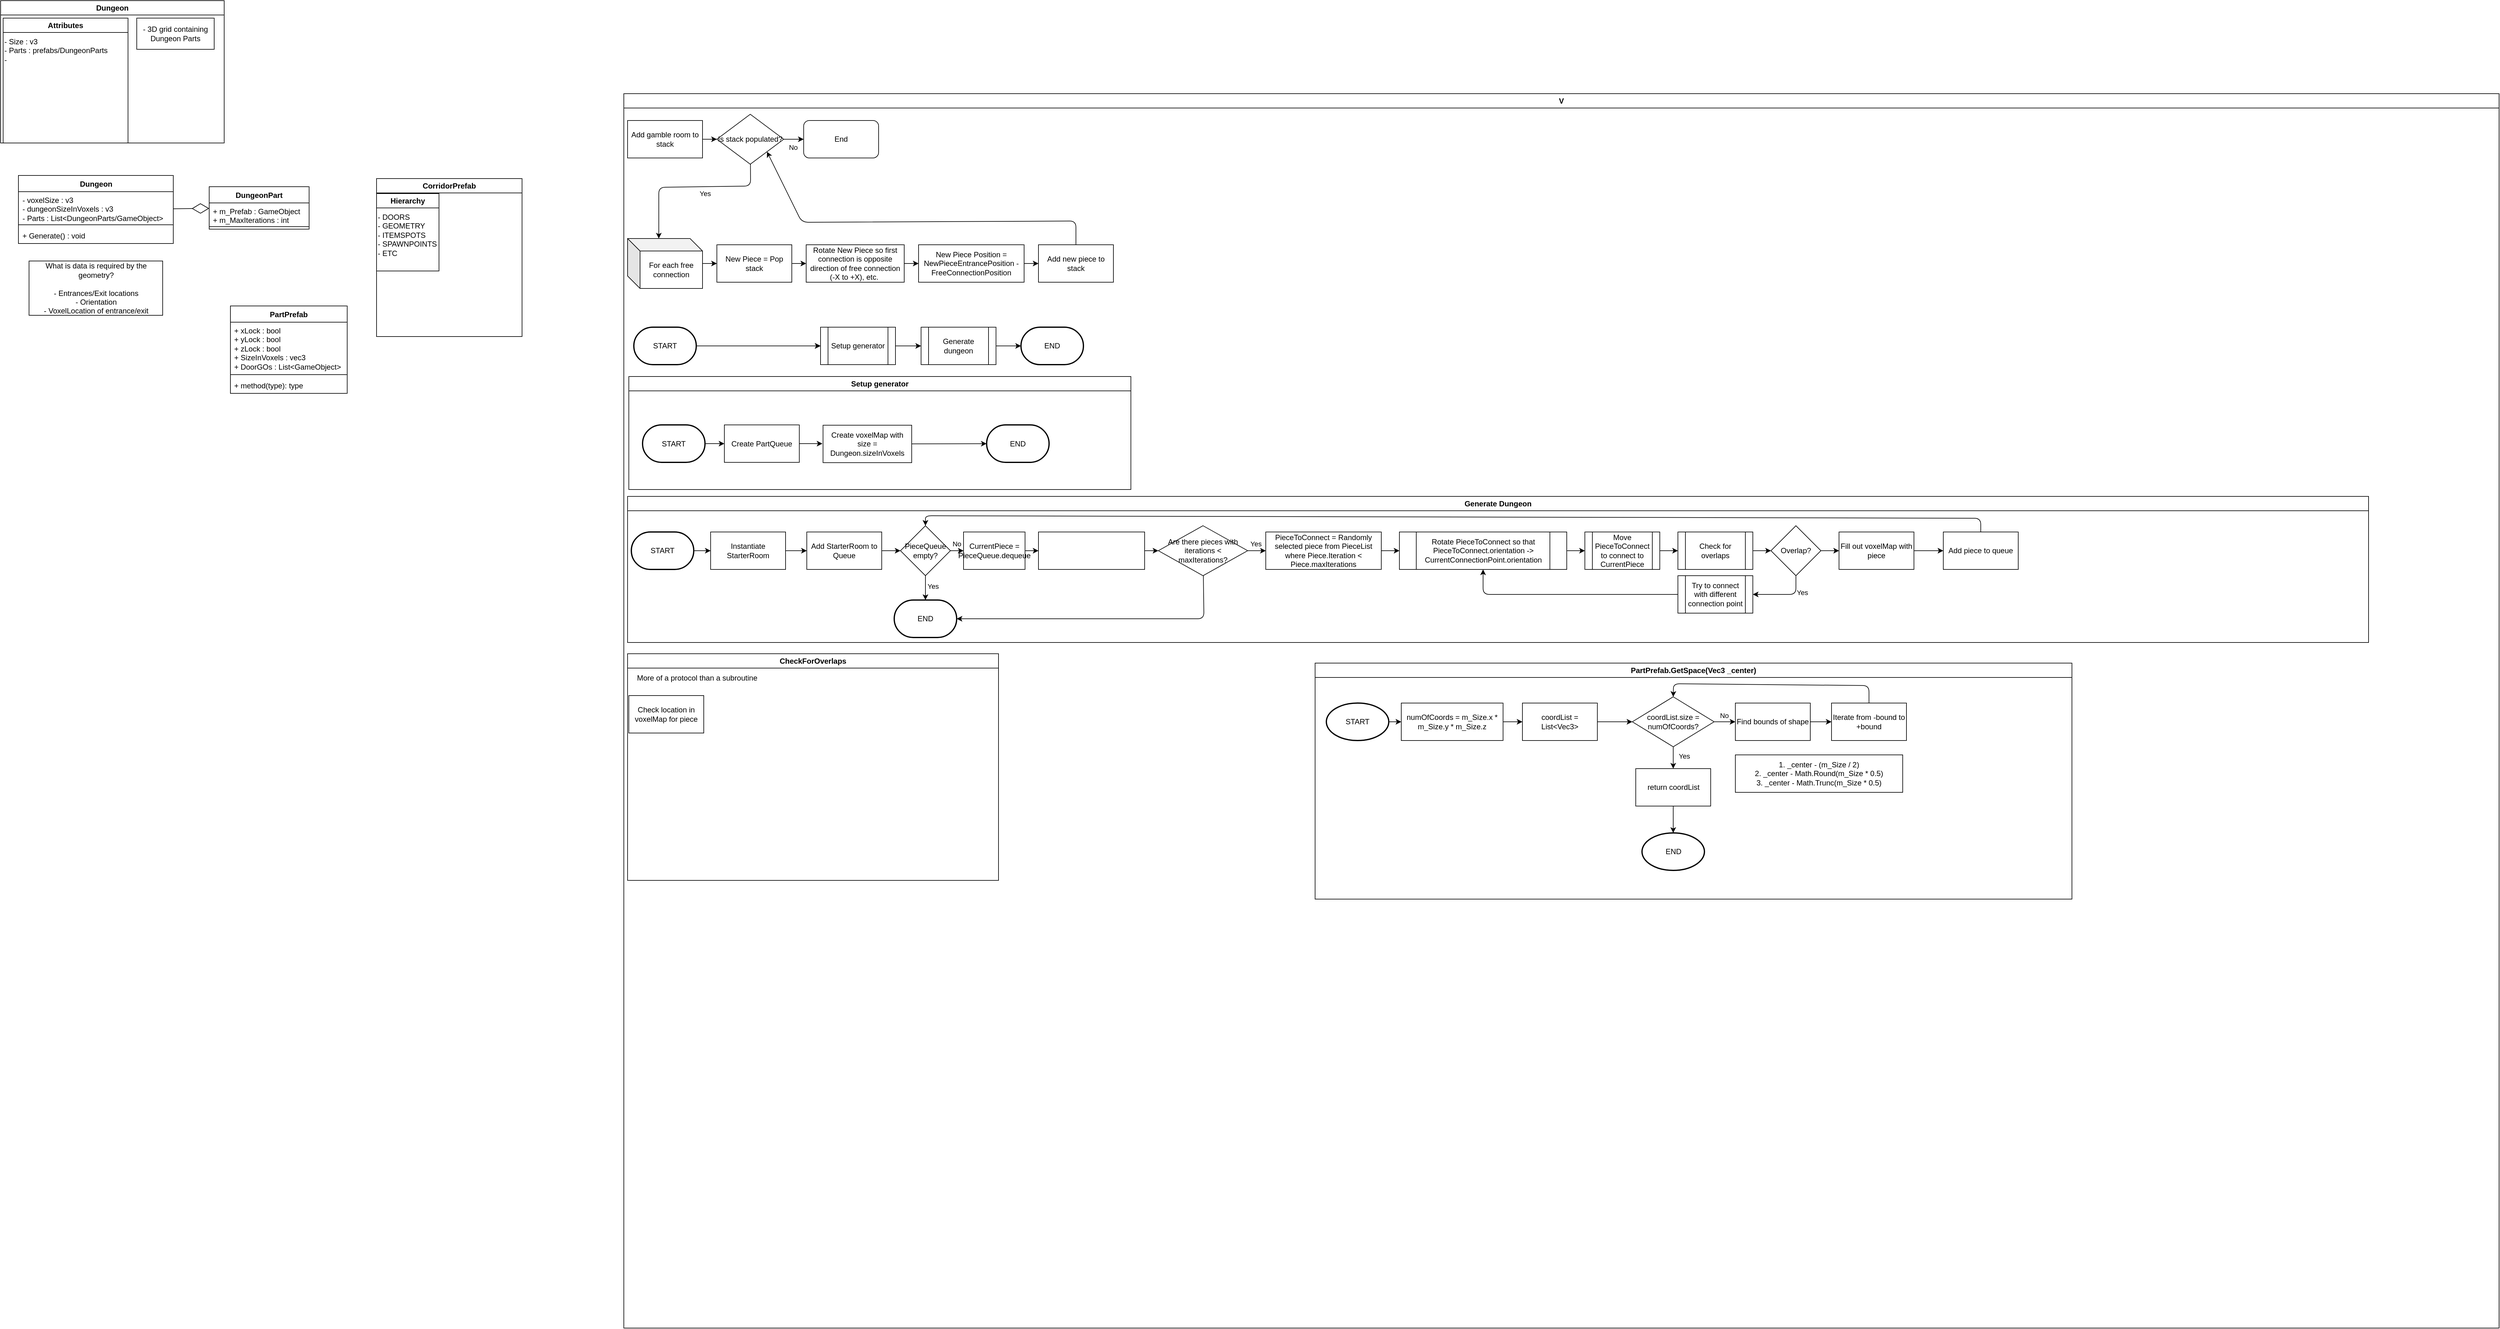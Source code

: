 <mxfile>
    <diagram id="FGTOHPj3YCh0T4GT6jC4" name="Page-1">
        <mxGraphModel dx="1431" dy="938" grid="0" gridSize="10" guides="1" tooltips="1" connect="1" arrows="1" fold="1" page="0" pageScale="1" pageWidth="850" pageHeight="1100" math="0" shadow="0">
            <root>
                <mxCell id="0"/>
                <mxCell id="1" parent="0"/>
                <mxCell id="28" value="Dungeon" style="swimlane;whiteSpace=wrap;html=1;" parent="1" vertex="1">
                    <mxGeometry x="255" y="299" width="358" height="228" as="geometry"/>
                </mxCell>
                <mxCell id="29" value="- 3D grid containing Dungeon Parts" style="text;html=1;align=center;verticalAlign=middle;whiteSpace=wrap;rounded=0;strokeColor=default;" parent="28" vertex="1">
                    <mxGeometry x="218" y="28" width="124" height="50" as="geometry"/>
                </mxCell>
                <mxCell id="30" value="Attributes" style="swimlane;whiteSpace=wrap;html=1;" parent="28" vertex="1">
                    <mxGeometry x="4" y="28" width="200" height="200" as="geometry"/>
                </mxCell>
                <mxCell id="32" value="- Size : v3&lt;div&gt;- Parts : prefabs/DungeonParts&lt;/div&gt;&lt;div&gt;-&amp;nbsp;&lt;/div&gt;" style="text;html=1;align=left;verticalAlign=top;whiteSpace=wrap;rounded=0;" parent="30" vertex="1">
                    <mxGeometry y="24" width="199" height="176" as="geometry"/>
                </mxCell>
                <mxCell id="42" style="edgeStyle=none;html=1;endArrow=diamondThin;endFill=0;endSize=25;" parent="1" source="34" target="38" edge="1">
                    <mxGeometry relative="1" as="geometry"/>
                </mxCell>
                <mxCell id="34" value="Dungeon" style="swimlane;fontStyle=1;align=center;verticalAlign=top;childLayout=stackLayout;horizontal=1;startSize=26;horizontalStack=0;resizeParent=1;resizeParentMax=0;resizeLast=0;collapsible=1;marginBottom=0;whiteSpace=wrap;html=1;" parent="1" vertex="1">
                    <mxGeometry x="283.5" y="579" width="248" height="109" as="geometry"/>
                </mxCell>
                <mxCell id="35" value="&lt;div&gt;&lt;font style=&quot;color: light-dark(rgb(0, 0, 0), rgb(255, 255, 255));&quot;&gt;- voxelSize : v3&lt;/font&gt;&lt;/div&gt;&lt;font style=&quot;color: light-dark(rgb(0, 0, 0), rgb(255, 255, 255));&quot;&gt;- dungeonSizeInVoxels : v3&lt;/font&gt;&lt;div&gt;&lt;font style=&quot;color: light-dark(rgb(0, 0, 0), rgb(255, 255, 255));&quot;&gt;- Parts : List&amp;lt;DungeonParts/GameObject&amp;gt;&lt;/font&gt;&lt;/div&gt;" style="text;strokeColor=none;fillColor=none;align=left;verticalAlign=top;spacingLeft=4;spacingRight=4;overflow=hidden;rotatable=0;points=[[0,0.5],[1,0.5]];portConstraint=eastwest;whiteSpace=wrap;html=1;" parent="34" vertex="1">
                    <mxGeometry y="26" width="248" height="49" as="geometry"/>
                </mxCell>
                <mxCell id="36" value="" style="line;strokeWidth=1;fillColor=none;align=left;verticalAlign=middle;spacingTop=-1;spacingLeft=3;spacingRight=3;rotatable=0;labelPosition=right;points=[];portConstraint=eastwest;strokeColor=inherit;" parent="34" vertex="1">
                    <mxGeometry y="75" width="248" height="8" as="geometry"/>
                </mxCell>
                <mxCell id="37" value="+ Generate() : void" style="text;strokeColor=none;fillColor=none;align=left;verticalAlign=top;spacingLeft=4;spacingRight=4;overflow=hidden;rotatable=0;points=[[0,0.5],[1,0.5]];portConstraint=eastwest;whiteSpace=wrap;html=1;" parent="34" vertex="1">
                    <mxGeometry y="83" width="248" height="26" as="geometry"/>
                </mxCell>
                <mxCell id="38" value="DungeonPart" style="swimlane;fontStyle=1;align=center;verticalAlign=top;childLayout=stackLayout;horizontal=1;startSize=26;horizontalStack=0;resizeParent=1;resizeParentMax=0;resizeLast=0;collapsible=1;marginBottom=0;whiteSpace=wrap;html=1;" parent="1" vertex="1">
                    <mxGeometry x="589" y="597" width="160" height="68" as="geometry"/>
                </mxCell>
                <mxCell id="39" value="&lt;font style=&quot;color: light-dark(rgb(0, 0, 0), rgb(255, 255, 255));&quot;&gt;+ m_Prefab : GameObject&lt;/font&gt;&lt;div&gt;&lt;font style=&quot;color: light-dark(rgb(0, 0, 0), rgb(255, 255, 255));&quot;&gt;+ m_MaxIterations : int&lt;/font&gt;&lt;/div&gt;" style="text;strokeColor=none;fillColor=none;align=left;verticalAlign=top;spacingLeft=4;spacingRight=4;overflow=hidden;rotatable=0;points=[[0,0.5],[1,0.5]];portConstraint=eastwest;whiteSpace=wrap;html=1;" parent="38" vertex="1">
                    <mxGeometry y="26" width="160" height="34" as="geometry"/>
                </mxCell>
                <mxCell id="40" value="" style="line;strokeWidth=1;fillColor=none;align=left;verticalAlign=middle;spacingTop=-1;spacingLeft=3;spacingRight=3;rotatable=0;labelPosition=right;points=[];portConstraint=eastwest;strokeColor=inherit;" parent="38" vertex="1">
                    <mxGeometry y="60" width="160" height="8" as="geometry"/>
                </mxCell>
                <mxCell id="43" value="What is data is required by the geometry?&lt;div&gt;&lt;br&gt;&lt;/div&gt;&lt;div&gt;- Entrances/Exit locations&lt;/div&gt;&lt;div&gt;- Orientation&lt;/div&gt;&lt;div&gt;- VoxelLocation of entrance/exit&lt;/div&gt;" style="rounded=0;whiteSpace=wrap;html=1;" parent="1" vertex="1">
                    <mxGeometry x="300.5" y="716" width="214" height="87" as="geometry"/>
                </mxCell>
                <mxCell id="44" value="CorridorPrefab" style="swimlane;whiteSpace=wrap;html=1;" parent="1" vertex="1">
                    <mxGeometry x="857" y="584" width="233" height="253" as="geometry"/>
                </mxCell>
                <mxCell id="45" value="Hierarchy" style="swimlane;whiteSpace=wrap;html=1;" parent="44" vertex="1">
                    <mxGeometry y="24" width="100" height="124" as="geometry"/>
                </mxCell>
                <mxCell id="46" value="&lt;font style=&quot;color: light-dark(rgb(0, 0, 0), rgb(255, 255, 255));&quot;&gt;- DOORS&lt;/font&gt;&lt;div&gt;&lt;font style=&quot;color: light-dark(rgb(0, 0, 0), rgb(255, 255, 255));&quot;&gt;- GEOMETRY&lt;/font&gt;&lt;/div&gt;&lt;div&gt;&lt;font style=&quot;color: light-dark(rgb(0, 0, 0), rgb(255, 255, 255));&quot;&gt;- ITEMSPOTS&lt;/font&gt;&lt;/div&gt;&lt;div&gt;&lt;font style=&quot;color: light-dark(rgb(0, 0, 0), rgb(255, 255, 255));&quot;&gt;- SPAWNPOINTS&lt;/font&gt;&lt;/div&gt;&lt;div&gt;&lt;font style=&quot;color: light-dark(rgb(0, 0, 0), rgb(255, 255, 255));&quot;&gt;- ETC&lt;/font&gt;&lt;/div&gt;" style="text;html=1;align=left;verticalAlign=top;whiteSpace=wrap;rounded=0;" parent="45" vertex="1">
                    <mxGeometry y="24" width="100" height="100" as="geometry"/>
                </mxCell>
                <mxCell id="47" value="PartPrefab" style="swimlane;fontStyle=1;align=center;verticalAlign=top;childLayout=stackLayout;horizontal=1;startSize=26;horizontalStack=0;resizeParent=1;resizeParentMax=0;resizeLast=0;collapsible=1;marginBottom=0;whiteSpace=wrap;html=1;" parent="1" vertex="1">
                    <mxGeometry x="623" y="788" width="187" height="140" as="geometry"/>
                </mxCell>
                <mxCell id="48" value="&lt;font style=&quot;color: light-dark(rgb(0, 0, 0), rgb(255, 255, 255));&quot;&gt;+ xLock : bool&lt;/font&gt;&lt;div&gt;&lt;font style=&quot;color: light-dark(rgb(0, 0, 0), rgb(255, 255, 255));&quot;&gt;+ yLock : bool&lt;/font&gt;&lt;/div&gt;&lt;div&gt;&lt;font style=&quot;color: light-dark(rgb(0, 0, 0), rgb(255, 255, 255));&quot;&gt;+ zLock : bool&lt;/font&gt;&lt;/div&gt;&lt;div&gt;&lt;font style=&quot;color: light-dark(rgb(0, 0, 0), rgb(255, 255, 255));&quot;&gt;+ SizeInVoxels : vec3&lt;/font&gt;&lt;/div&gt;&lt;div&gt;&lt;font style=&quot;color: light-dark(rgb(0, 0, 0), rgb(255, 255, 255));&quot;&gt;+ DoorGOs : List&amp;lt;GameObject&amp;gt;&lt;br&gt;&lt;/font&gt;&lt;/div&gt;" style="text;strokeColor=none;fillColor=none;align=left;verticalAlign=top;spacingLeft=4;spacingRight=4;overflow=hidden;rotatable=0;points=[[0,0.5],[1,0.5]];portConstraint=eastwest;whiteSpace=wrap;html=1;" parent="47" vertex="1">
                    <mxGeometry y="26" width="187" height="80" as="geometry"/>
                </mxCell>
                <mxCell id="49" value="" style="line;strokeWidth=1;fillColor=none;align=left;verticalAlign=middle;spacingTop=-1;spacingLeft=3;spacingRight=3;rotatable=0;labelPosition=right;points=[];portConstraint=eastwest;strokeColor=inherit;" parent="47" vertex="1">
                    <mxGeometry y="106" width="187" height="8" as="geometry"/>
                </mxCell>
                <mxCell id="50" value="+ method(type): type" style="text;strokeColor=none;fillColor=none;align=left;verticalAlign=top;spacingLeft=4;spacingRight=4;overflow=hidden;rotatable=0;points=[[0,0.5],[1,0.5]];portConstraint=eastwest;whiteSpace=wrap;html=1;" parent="47" vertex="1">
                    <mxGeometry y="114" width="187" height="26" as="geometry"/>
                </mxCell>
                <mxCell id="51" value="V" style="swimlane;whiteSpace=wrap;html=1;" parent="1" vertex="1">
                    <mxGeometry x="1253" y="448" width="3003" height="1977" as="geometry"/>
                </mxCell>
                <mxCell id="66" style="edgeStyle=none;html=1;" parent="51" source="52" edge="1">
                    <mxGeometry relative="1" as="geometry">
                        <mxPoint x="149" y="73" as="targetPoint"/>
                    </mxGeometry>
                </mxCell>
                <mxCell id="52" value="Add gamble room to stack" style="rounded=0;whiteSpace=wrap;html=1;" parent="51" vertex="1">
                    <mxGeometry x="6" y="43" width="120" height="60" as="geometry"/>
                </mxCell>
                <mxCell id="72" style="edgeStyle=none;html=1;" parent="51" source="55" target="70" edge="1">
                    <mxGeometry relative="1" as="geometry"/>
                </mxCell>
                <mxCell id="55" value="For each free connection" style="shape=cube;whiteSpace=wrap;html=1;boundedLbl=1;backgroundOutline=1;darkOpacity=0.05;darkOpacity2=0.1;" parent="51" vertex="1">
                    <mxGeometry x="6" y="232" width="120" height="80" as="geometry"/>
                </mxCell>
                <mxCell id="62" style="edgeStyle=none;html=1;" parent="51" source="59" target="61" edge="1">
                    <mxGeometry relative="1" as="geometry"/>
                </mxCell>
                <mxCell id="59" value="Rotate New Piece so first connection is opposite direction of free connection (-X to +X), etc.&amp;nbsp;" style="rounded=0;whiteSpace=wrap;html=1;" parent="51" vertex="1">
                    <mxGeometry x="292" y="242" width="157" height="60" as="geometry"/>
                </mxCell>
                <mxCell id="64" style="edgeStyle=none;html=1;" parent="51" source="61" target="63" edge="1">
                    <mxGeometry relative="1" as="geometry"/>
                </mxCell>
                <mxCell id="61" value="New Piece Position = NewPieceEntrancePosition - FreeConnectionPosition" style="rounded=0;whiteSpace=wrap;html=1;" parent="51" vertex="1">
                    <mxGeometry x="472" y="242" width="169" height="60" as="geometry"/>
                </mxCell>
                <mxCell id="73" style="edgeStyle=none;html=1;entryX=1;entryY=1;entryDx=0;entryDy=0;" parent="51" source="63" target="68" edge="1">
                    <mxGeometry relative="1" as="geometry">
                        <Array as="points">
                            <mxPoint x="724" y="204"/>
                            <mxPoint x="285" y="206"/>
                        </Array>
                    </mxGeometry>
                </mxCell>
                <mxCell id="63" value="Add new piece to stack" style="rounded=0;whiteSpace=wrap;html=1;" parent="51" vertex="1">
                    <mxGeometry x="664" y="242" width="120" height="60" as="geometry"/>
                </mxCell>
                <mxCell id="75" value="No" style="edgeStyle=none;html=1;" parent="51" source="68" target="74" edge="1">
                    <mxGeometry x="-0.062" y="-13" relative="1" as="geometry">
                        <mxPoint as="offset"/>
                    </mxGeometry>
                </mxCell>
                <mxCell id="68" value="Is stack populated?" style="rhombus;whiteSpace=wrap;html=1;" parent="51" vertex="1">
                    <mxGeometry x="149" y="33" width="107" height="80" as="geometry"/>
                </mxCell>
                <mxCell id="69" value="Yes" style="edgeStyle=none;html=1;entryX=0;entryY=0;entryDx=50;entryDy=0;entryPerimeter=0;" parent="51" source="68" target="55" edge="1">
                    <mxGeometry x="-0.18" y="11" relative="1" as="geometry">
                        <Array as="points">
                            <mxPoint x="203" y="148"/>
                            <mxPoint x="56" y="150"/>
                        </Array>
                        <mxPoint as="offset"/>
                    </mxGeometry>
                </mxCell>
                <mxCell id="71" style="edgeStyle=none;html=1;entryX=0;entryY=0.5;entryDx=0;entryDy=0;" parent="51" source="70" target="59" edge="1">
                    <mxGeometry relative="1" as="geometry">
                        <mxPoint x="293" y="272" as="targetPoint"/>
                    </mxGeometry>
                </mxCell>
                <mxCell id="70" value="New Piece = Pop stack" style="rounded=0;whiteSpace=wrap;html=1;" parent="51" vertex="1">
                    <mxGeometry x="149" y="242" width="120" height="60" as="geometry"/>
                </mxCell>
                <mxCell id="74" value="End" style="rounded=1;whiteSpace=wrap;html=1;" parent="51" vertex="1">
                    <mxGeometry x="288" y="43" width="120" height="60" as="geometry"/>
                </mxCell>
                <mxCell id="94" style="edgeStyle=none;html=1;" parent="51" source="76" target="80" edge="1">
                    <mxGeometry relative="1" as="geometry"/>
                </mxCell>
                <mxCell id="76" value="START" style="strokeWidth=2;html=1;shape=mxgraph.flowchart.terminator;whiteSpace=wrap;" parent="51" vertex="1">
                    <mxGeometry x="16" y="374" width="100" height="60" as="geometry"/>
                </mxCell>
                <mxCell id="81" style="edgeStyle=none;html=1;" parent="51" target="80" edge="1">
                    <mxGeometry relative="1" as="geometry">
                        <mxPoint x="276" y="404" as="sourcePoint"/>
                    </mxGeometry>
                </mxCell>
                <mxCell id="83" style="edgeStyle=none;html=1;" parent="51" source="80" target="82" edge="1">
                    <mxGeometry relative="1" as="geometry"/>
                </mxCell>
                <mxCell id="80" value="Setup generator" style="shape=process;whiteSpace=wrap;html=1;backgroundOutline=1;" parent="51" vertex="1">
                    <mxGeometry x="315" y="374" width="120" height="60" as="geometry"/>
                </mxCell>
                <mxCell id="85" style="edgeStyle=none;html=1;" parent="51" source="82" target="84" edge="1">
                    <mxGeometry relative="1" as="geometry"/>
                </mxCell>
                <mxCell id="82" value="Generate dungeon" style="shape=process;whiteSpace=wrap;html=1;backgroundOutline=1;" parent="51" vertex="1">
                    <mxGeometry x="476" y="374" width="120" height="60" as="geometry"/>
                </mxCell>
                <mxCell id="84" value="END" style="strokeWidth=2;html=1;shape=mxgraph.flowchart.terminator;whiteSpace=wrap;" parent="51" vertex="1">
                    <mxGeometry x="636" y="374" width="100" height="60" as="geometry"/>
                </mxCell>
                <mxCell id="86" value="Setup generator" style="swimlane;whiteSpace=wrap;html=1;" parent="51" vertex="1">
                    <mxGeometry x="8" y="453" width="804" height="181" as="geometry"/>
                </mxCell>
                <mxCell id="89" style="edgeStyle=none;html=1;" parent="86" source="87" target="88" edge="1">
                    <mxGeometry relative="1" as="geometry"/>
                </mxCell>
                <mxCell id="87" value="START" style="strokeWidth=2;html=1;shape=mxgraph.flowchart.terminator;whiteSpace=wrap;" parent="86" vertex="1">
                    <mxGeometry x="22" y="77.5" width="100" height="60" as="geometry"/>
                </mxCell>
                <mxCell id="91" style="edgeStyle=none;html=1;" parent="86" source="88" edge="1">
                    <mxGeometry relative="1" as="geometry">
                        <mxPoint x="310" y="107.5" as="targetPoint"/>
                    </mxGeometry>
                </mxCell>
                <mxCell id="88" value="Create PartQueue" style="rounded=0;whiteSpace=wrap;html=1;" parent="86" vertex="1">
                    <mxGeometry x="153" y="77.5" width="120" height="60" as="geometry"/>
                </mxCell>
                <mxCell id="105" value="END" style="strokeWidth=2;html=1;shape=mxgraph.flowchart.terminator;whiteSpace=wrap;" parent="86" vertex="1">
                    <mxGeometry x="573" y="77.5" width="100" height="60" as="geometry"/>
                </mxCell>
                <mxCell id="175" style="edgeStyle=none;html=1;" parent="86" source="174" target="105" edge="1">
                    <mxGeometry relative="1" as="geometry"/>
                </mxCell>
                <mxCell id="174" value="Create voxelMap with size = Dungeon.sizeInVoxels" style="rounded=0;whiteSpace=wrap;html=1;" parent="86" vertex="1">
                    <mxGeometry x="311" y="78" width="142" height="60" as="geometry"/>
                </mxCell>
                <mxCell id="107" value="Generate Dungeon" style="swimlane;whiteSpace=wrap;html=1;" parent="51" vertex="1">
                    <mxGeometry x="6" y="645" width="2788" height="234" as="geometry"/>
                </mxCell>
                <mxCell id="110" style="edgeStyle=none;html=1;" parent="107" target="109" edge="1">
                    <mxGeometry relative="1" as="geometry">
                        <mxPoint x="99" y="87" as="sourcePoint"/>
                    </mxGeometry>
                </mxCell>
                <mxCell id="108" value="START" style="strokeWidth=2;html=1;shape=mxgraph.flowchart.terminator;whiteSpace=wrap;" parent="107" vertex="1">
                    <mxGeometry x="6" y="57" width="100" height="60" as="geometry"/>
                </mxCell>
                <mxCell id="112" style="edgeStyle=none;html=1;" parent="107" source="109" target="111" edge="1">
                    <mxGeometry relative="1" as="geometry"/>
                </mxCell>
                <mxCell id="109" value="Instantiate StarterRoom" style="rounded=0;whiteSpace=wrap;html=1;" parent="107" vertex="1">
                    <mxGeometry x="133" y="57" width="120" height="60" as="geometry"/>
                </mxCell>
                <mxCell id="114" style="edgeStyle=none;html=1;" parent="107" source="111" target="113" edge="1">
                    <mxGeometry relative="1" as="geometry"/>
                </mxCell>
                <mxCell id="111" value="Add StarterRoom to Queue" style="rounded=0;whiteSpace=wrap;html=1;" parent="107" vertex="1">
                    <mxGeometry x="287" y="57" width="120" height="60" as="geometry"/>
                </mxCell>
                <mxCell id="115" value="No" style="edgeStyle=none;html=1;" parent="107" source="113" target="116" edge="1">
                    <mxGeometry x="-0.048" y="11" relative="1" as="geometry">
                        <mxPoint x="577.938" y="87" as="targetPoint"/>
                        <mxPoint as="offset"/>
                    </mxGeometry>
                </mxCell>
                <mxCell id="128" value="Yes" style="edgeStyle=none;html=1;" parent="107" source="113" target="127" edge="1">
                    <mxGeometry x="-0.128" y="12" relative="1" as="geometry">
                        <mxPoint as="offset"/>
                    </mxGeometry>
                </mxCell>
                <mxCell id="113" value="PieceQueue empty?" style="rhombus;whiteSpace=wrap;html=1;" parent="107" vertex="1">
                    <mxGeometry x="437" y="47" width="80" height="80" as="geometry"/>
                </mxCell>
                <mxCell id="118" style="edgeStyle=none;html=1;" parent="107" source="116" target="117" edge="1">
                    <mxGeometry relative="1" as="geometry"/>
                </mxCell>
                <mxCell id="116" value="CurrentPiece = PieceQueue.dequeue" style="rounded=0;whiteSpace=wrap;html=1;" parent="107" vertex="1">
                    <mxGeometry x="538" y="57" width="98.5" height="60" as="geometry"/>
                </mxCell>
                <mxCell id="120" style="edgeStyle=none;html=1;" parent="107" source="117" edge="1">
                    <mxGeometry relative="1" as="geometry">
                        <mxPoint x="850" y="87" as="targetPoint"/>
                    </mxGeometry>
                </mxCell>
                <mxCell id="117" value="&lt;span&gt;&lt;font style=&quot;color: light-dark(rgb(255, 255, 255), rgb(255, 255, 255));&quot;&gt;CurrentConnectionPoint = First unconnected point on CurrentPiece&lt;/font&gt;&lt;/span&gt;" style="rounded=0;whiteSpace=wrap;html=1;" parent="107" vertex="1">
                    <mxGeometry x="658" y="57" width="170" height="60" as="geometry"/>
                </mxCell>
                <mxCell id="123" value="Yes" style="edgeStyle=none;html=1;" parent="107" source="121" target="122" edge="1">
                    <mxGeometry x="-0.091" y="11" relative="1" as="geometry">
                        <mxPoint as="offset"/>
                    </mxGeometry>
                </mxCell>
                <mxCell id="121" value="Are there pieces with iterations &amp;lt; maxIterations?" style="rhombus;whiteSpace=wrap;html=1;" parent="107" vertex="1">
                    <mxGeometry x="850" y="47" width="143" height="80" as="geometry"/>
                </mxCell>
                <mxCell id="126" style="edgeStyle=none;html=1;" parent="107" source="122" target="125" edge="1">
                    <mxGeometry relative="1" as="geometry"/>
                </mxCell>
                <mxCell id="122" value="PieceToConnect = Randomly selected piece from PieceList where Piece.Iteration &amp;lt; Piece.maxIterations" style="rounded=0;whiteSpace=wrap;html=1;" parent="107" vertex="1">
                    <mxGeometry x="1022" y="57" width="185" height="60" as="geometry"/>
                </mxCell>
                <mxCell id="131" style="edgeStyle=none;html=1;" parent="107" source="125" target="130" edge="1">
                    <mxGeometry relative="1" as="geometry"/>
                </mxCell>
                <mxCell id="125" value="Rotate PieceToConnect so that PieceToConnect.orientation -&amp;gt; CurrentConnectionPoint.orientation" style="shape=process;whiteSpace=wrap;html=1;backgroundOutline=1;" parent="107" vertex="1">
                    <mxGeometry x="1236" y="57" width="268" height="60" as="geometry"/>
                </mxCell>
                <mxCell id="127" value="END" style="strokeWidth=2;html=1;shape=mxgraph.flowchart.terminator;whiteSpace=wrap;" parent="107" vertex="1">
                    <mxGeometry x="427" y="166" width="100" height="60" as="geometry"/>
                </mxCell>
                <mxCell id="129" style="edgeStyle=none;html=1;entryX=1;entryY=0.5;entryDx=0;entryDy=0;entryPerimeter=0;" parent="107" source="121" target="127" edge="1">
                    <mxGeometry relative="1" as="geometry">
                        <Array as="points">
                            <mxPoint x="923" y="196"/>
                        </Array>
                    </mxGeometry>
                </mxCell>
                <mxCell id="140" style="edgeStyle=none;html=1;" parent="107" source="130" target="139" edge="1">
                    <mxGeometry relative="1" as="geometry"/>
                </mxCell>
                <mxCell id="130" value="Move PieceToConnect to connect to CurrentPiece" style="shape=process;whiteSpace=wrap;html=1;backgroundOutline=1;" parent="107" vertex="1">
                    <mxGeometry x="1533" y="57" width="120" height="60" as="geometry"/>
                </mxCell>
                <mxCell id="177" style="edgeStyle=none;html=1;" parent="107" source="139" target="176" edge="1">
                    <mxGeometry relative="1" as="geometry"/>
                </mxCell>
                <mxCell id="139" value="Check for overlaps" style="shape=process;whiteSpace=wrap;html=1;backgroundOutline=1;" parent="107" vertex="1">
                    <mxGeometry x="1682" y="57" width="120" height="60" as="geometry"/>
                </mxCell>
                <mxCell id="179" style="edgeStyle=none;html=1;entryX=1;entryY=0.5;entryDx=0;entryDy=0;" parent="107" source="176" target="178" edge="1">
                    <mxGeometry relative="1" as="geometry">
                        <Array as="points">
                            <mxPoint x="1871" y="157"/>
                        </Array>
                    </mxGeometry>
                </mxCell>
                <mxCell id="181" value="Yes" style="edgeLabel;html=1;align=center;verticalAlign=middle;resizable=0;points=[];" parent="179" vertex="1" connectable="0">
                    <mxGeometry x="-0.286" y="-4" relative="1" as="geometry">
                        <mxPoint x="15" y="1" as="offset"/>
                    </mxGeometry>
                </mxCell>
                <mxCell id="183" style="edgeStyle=none;html=1;" parent="107" source="176" target="182" edge="1">
                    <mxGeometry relative="1" as="geometry"/>
                </mxCell>
                <mxCell id="176" value="Overlap?" style="rhombus;whiteSpace=wrap;html=1;" parent="107" vertex="1">
                    <mxGeometry x="1831" y="47" width="80" height="80" as="geometry"/>
                </mxCell>
                <mxCell id="180" style="edgeStyle=none;html=1;entryX=0.5;entryY=1;entryDx=0;entryDy=0;" parent="107" source="178" target="125" edge="1">
                    <mxGeometry relative="1" as="geometry">
                        <Array as="points">
                            <mxPoint x="1370" y="157"/>
                        </Array>
                    </mxGeometry>
                </mxCell>
                <mxCell id="178" value="Try to connect with different connection point" style="shape=process;whiteSpace=wrap;html=1;backgroundOutline=1;" parent="107" vertex="1">
                    <mxGeometry x="1682" y="127" width="120" height="60" as="geometry"/>
                </mxCell>
                <mxCell id="186" style="edgeStyle=none;html=1;" parent="107" source="182" target="185" edge="1">
                    <mxGeometry relative="1" as="geometry"/>
                </mxCell>
                <mxCell id="182" value="Fill out voxelMap with piece" style="rounded=0;whiteSpace=wrap;html=1;" parent="107" vertex="1">
                    <mxGeometry x="1940" y="57" width="120" height="60" as="geometry"/>
                </mxCell>
                <mxCell id="187" style="edgeStyle=none;html=1;entryX=0.5;entryY=0;entryDx=0;entryDy=0;" parent="107" source="185" target="113" edge="1">
                    <mxGeometry relative="1" as="geometry">
                        <Array as="points">
                            <mxPoint x="2167" y="35"/>
                            <mxPoint x="477" y="31"/>
                        </Array>
                    </mxGeometry>
                </mxCell>
                <mxCell id="185" value="Add piece to queue" style="rounded=0;whiteSpace=wrap;html=1;" parent="107" vertex="1">
                    <mxGeometry x="2107" y="57" width="120" height="60" as="geometry"/>
                </mxCell>
                <mxCell id="142" value="CheckForOverlaps" style="swimlane;whiteSpace=wrap;html=1;" parent="51" vertex="1">
                    <mxGeometry x="6" y="897" width="594" height="363" as="geometry"/>
                </mxCell>
                <mxCell id="172" value="More of a protocol than a subroutine" style="text;html=1;align=center;verticalAlign=middle;whiteSpace=wrap;rounded=0;" parent="142" vertex="1">
                    <mxGeometry x="6" y="24" width="211" height="30" as="geometry"/>
                </mxCell>
                <mxCell id="173" value="Check location in voxelMap for piece" style="rounded=0;whiteSpace=wrap;html=1;" parent="142" vertex="1">
                    <mxGeometry x="2" y="67" width="120" height="60" as="geometry"/>
                </mxCell>
                <mxCell id="188" value="PartPrefab.GetSpace(Vec3 _center)" style="swimlane;whiteSpace=wrap;html=1;" parent="51" vertex="1">
                    <mxGeometry x="1107" y="912" width="1212" height="378" as="geometry"/>
                </mxCell>
                <mxCell id="191" style="edgeStyle=none;html=1;" edge="1" parent="188" source="189" target="190">
                    <mxGeometry relative="1" as="geometry"/>
                </mxCell>
                <mxCell id="189" value="START" style="strokeWidth=2;html=1;shape=mxgraph.flowchart.start_1;whiteSpace=wrap;" parent="188" vertex="1">
                    <mxGeometry x="18" y="64" width="100" height="60" as="geometry"/>
                </mxCell>
                <mxCell id="193" style="edgeStyle=none;html=1;" edge="1" parent="188" source="190" target="192">
                    <mxGeometry relative="1" as="geometry"/>
                </mxCell>
                <mxCell id="190" value="numOfCoords = m_Size.x * m_Size.y * m_Size.z" style="rounded=0;whiteSpace=wrap;html=1;" vertex="1" parent="188">
                    <mxGeometry x="138" y="64" width="163" height="60" as="geometry"/>
                </mxCell>
                <mxCell id="195" style="edgeStyle=none;html=1;" edge="1" parent="188" source="192" target="194">
                    <mxGeometry relative="1" as="geometry"/>
                </mxCell>
                <mxCell id="192" value="coordList = List&amp;lt;Vec3&amp;gt;" style="rounded=0;whiteSpace=wrap;html=1;" vertex="1" parent="188">
                    <mxGeometry x="332" y="64" width="120" height="60" as="geometry"/>
                </mxCell>
                <mxCell id="197" value="No" style="edgeStyle=none;html=1;" edge="1" parent="188" source="194" target="196">
                    <mxGeometry x="-0.059" y="10" relative="1" as="geometry">
                        <mxPoint as="offset"/>
                    </mxGeometry>
                </mxCell>
                <mxCell id="200" value="Yes" style="edgeStyle=none;html=1;entryX=0.5;entryY=0;entryDx=0;entryDy=0;" edge="1" parent="188" source="194" target="199">
                    <mxGeometry x="-0.143" y="17" relative="1" as="geometry">
                        <mxPoint as="offset"/>
                    </mxGeometry>
                </mxCell>
                <mxCell id="194" value="coordList.size = numOfCoords?" style="rhombus;whiteSpace=wrap;html=1;" vertex="1" parent="188">
                    <mxGeometry x="508" y="54" width="131" height="80" as="geometry"/>
                </mxCell>
                <mxCell id="203" style="edgeStyle=none;html=1;" edge="1" parent="188" source="196" target="202">
                    <mxGeometry relative="1" as="geometry"/>
                </mxCell>
                <mxCell id="196" value="Find bounds of shape" style="rounded=0;whiteSpace=wrap;html=1;" vertex="1" parent="188">
                    <mxGeometry x="673" y="64" width="120" height="60" as="geometry"/>
                </mxCell>
                <mxCell id="198" value="END" style="strokeWidth=2;html=1;shape=mxgraph.flowchart.start_1;whiteSpace=wrap;" vertex="1" parent="188">
                    <mxGeometry x="523.5" y="272" width="100" height="60" as="geometry"/>
                </mxCell>
                <mxCell id="201" style="edgeStyle=none;html=1;" edge="1" parent="188" source="199" target="198">
                    <mxGeometry relative="1" as="geometry"/>
                </mxCell>
                <mxCell id="199" value="return coordList" style="rounded=0;whiteSpace=wrap;html=1;" vertex="1" parent="188">
                    <mxGeometry x="513.5" y="169" width="120" height="60" as="geometry"/>
                </mxCell>
                <mxCell id="204" style="edgeStyle=none;html=1;entryX=0.5;entryY=0;entryDx=0;entryDy=0;" edge="1" parent="188" source="202" target="194">
                    <mxGeometry relative="1" as="geometry">
                        <Array as="points">
                            <mxPoint x="887" y="36"/>
                            <mxPoint x="574" y="33"/>
                        </Array>
                    </mxGeometry>
                </mxCell>
                <mxCell id="202" value="Iterate from -bound to +bound" style="rounded=0;whiteSpace=wrap;html=1;" vertex="1" parent="188">
                    <mxGeometry x="827" y="64" width="120" height="60" as="geometry"/>
                </mxCell>
                <mxCell id="205" value="&lt;font style=&quot;color: light-dark(rgb(0, 0, 0), rgb(255, 255, 255));&quot;&gt;1. _center - (m_Size / 2)&lt;/font&gt;&lt;div&gt;&lt;font style=&quot;color: light-dark(rgb(0, 0, 0), rgb(255, 255, 255));&quot;&gt;2. _center - Math.Round(m_Size * 0.5)&lt;/font&gt;&lt;/div&gt;&lt;div&gt;&lt;font style=&quot;color: light-dark(rgb(0, 0, 0), rgb(255, 255, 255));&quot;&gt;3. _center - Math.Trunc(m_Size * 0.5)&lt;/font&gt;&lt;/div&gt;" style="rounded=0;whiteSpace=wrap;html=1;" vertex="1" parent="188">
                    <mxGeometry x="673" y="147" width="268" height="60" as="geometry"/>
                </mxCell>
            </root>
        </mxGraphModel>
    </diagram>
</mxfile>